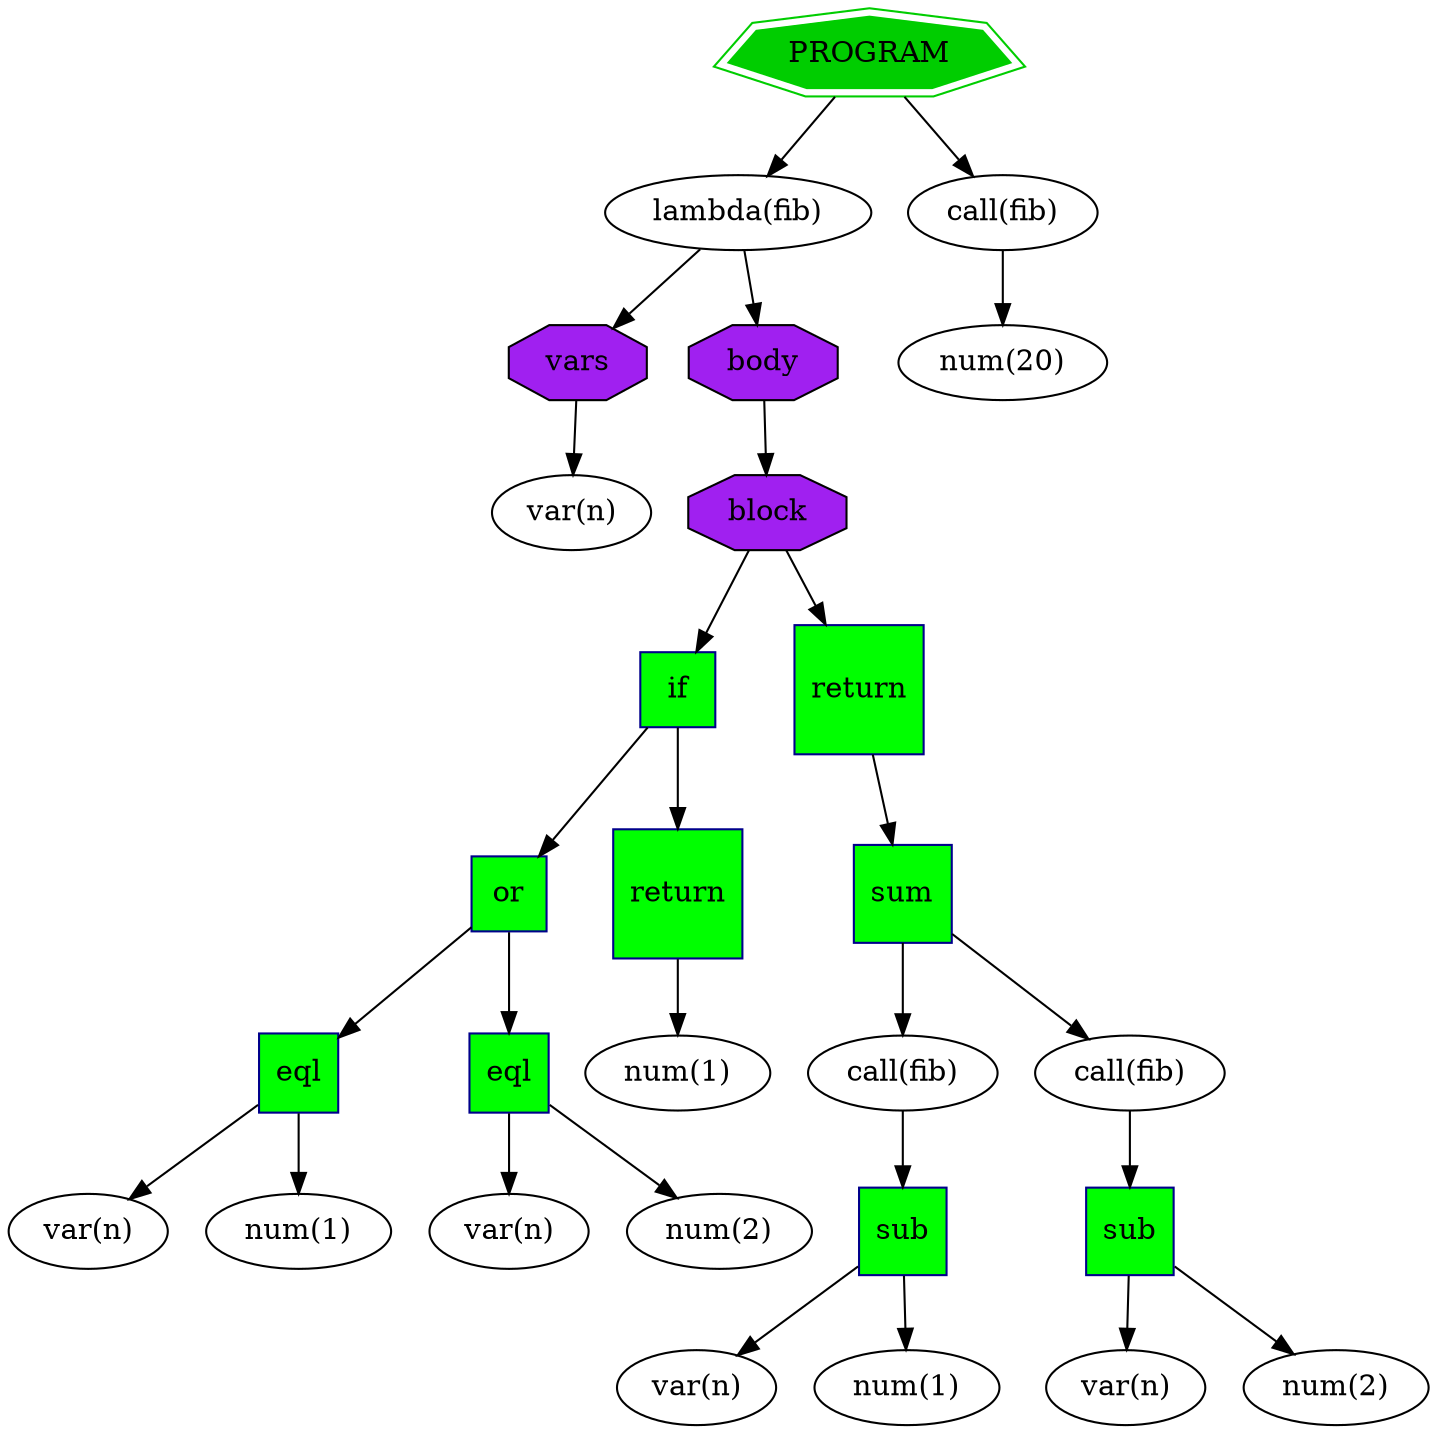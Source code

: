 digraph G {
1585177487[label = "PROGRAM", shape = polygon, sides = 7, peripheries = 2, color = green3, style = filled]
1845835164[label = "lambda(fib)"]
1682054798[label = "vars", shape = octagon, color = black, fillcolor = purple, style = filled]
1681632952[label = "var(n)"]
1682054798 -> 1681632952
2070591522[label = "body", shape = octagon, color = black, fillcolor = purple, style = filled]
-1804594502[label = "block", shape = octagon, color = black, fillcolor = purple, style = filled]
338424790[label = "if", shape = square, color = blue4, style = filled, fillcolor = green]
-1544093838[label = "or", shape = square, color = blue4, style = filled, fillcolor = green]
797200392[label = "eql", shape = square, color = blue4, style = filled, fillcolor = green]
1853160147[label = "var(n)"]
-800177883[label = "num(1)"]
797200392 -> 1853160147
797200392 -> -800177883
-1661085031[label = "eql", shape = square, color = blue4, style = filled, fillcolor = green]
-2144721369[label = "var(n)"]
-403160141[label = "num(2)"]
-1661085031 -> -2144721369
-1661085031 -> -403160141
-1544093838 -> 797200392
-1544093838 -> -1661085031
7022109[label = "return", shape = square, color = blue4, style = filled, fillcolor = green]
-1025120463[label = "num(1)"]
7022109 -> -1025120463
338424790 -> -1544093838
338424790 -> 7022109
670195566[label = "return", shape = square, color = blue4, style = filled, fillcolor = green]
750065[label = "sum", shape = square, color = blue4, style = filled, fillcolor = green]
2094837692[label = "call(fib)"]
1130195453[label = "sub", shape = square, color = blue4, style = filled, fillcolor = green]
1510213667[label = "var(n)"]
-1662564314[label = "num(1)"]
1130195453 -> 1510213667
1130195453 -> -1662564314
2094837692 -> 1130195453
-1434403068[label = "call(fib)"]
48082338[label = "sub", shape = square, color = blue4, style = filled, fillcolor = green]
-2013229036[label = "var(n)"]
-1613968591[label = "num(2)"]
48082338 -> -2013229036
48082338 -> -1613968591
-1434403068 -> 48082338
750065 -> 2094837692
750065 -> -1434403068
670195566 -> 750065
-1804594502 -> 338424790
-1804594502 -> 670195566
2070591522 -> -1804594502
1845835164 -> 1682054798
1845835164 -> 2070591522
1951031729[label = "call(fib)"]
-1576536336[label = "num(20)"]
1951031729 -> -1576536336
1585177487 -> 1845835164
1585177487 -> 1951031729
}